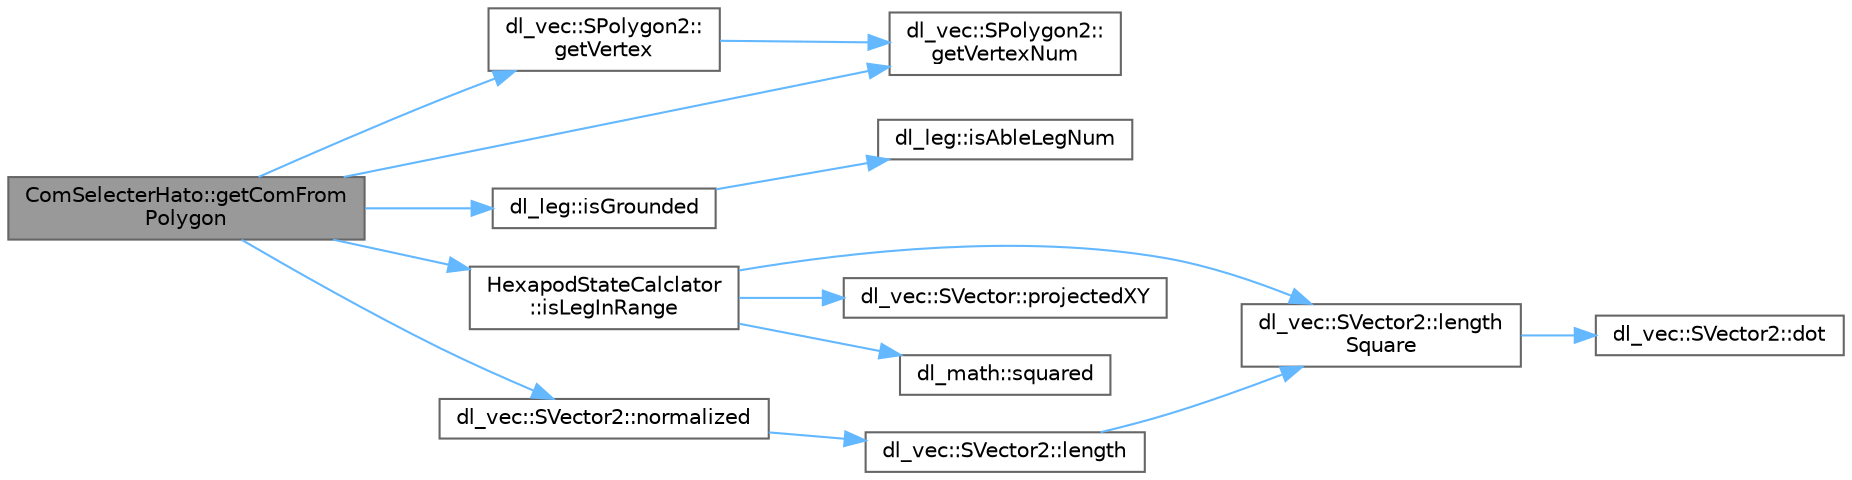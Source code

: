 digraph "ComSelecterHato::getComFromPolygon"
{
 // LATEX_PDF_SIZE
  bgcolor="transparent";
  edge [fontname=Helvetica,fontsize=10,labelfontname=Helvetica,labelfontsize=10];
  node [fontname=Helvetica,fontsize=10,shape=box,height=0.2,width=0.4];
  rankdir="LR";
  Node1 [id="Node000001",label="ComSelecterHato::getComFrom\lPolygon",height=0.2,width=0.4,color="gray40", fillcolor="grey60", style="filled", fontcolor="black",tooltip="重心を求める"];
  Node1 -> Node2 [id="edge1_Node000001_Node000002",color="steelblue1",style="solid",tooltip=" "];
  Node2 [id="Node000002",label="dl_vec::SPolygon2::\lgetVertex",height=0.2,width=0.4,color="grey40", fillcolor="white", style="filled",URL="$structdl__vec_1_1_s_polygon2.html#a0a42d131245cae925ca34723233090c9",tooltip="頂点の座標を返す関数"];
  Node2 -> Node3 [id="edge2_Node000002_Node000003",color="steelblue1",style="solid",tooltip=" "];
  Node3 [id="Node000003",label="dl_vec::SPolygon2::\lgetVertexNum",height=0.2,width=0.4,color="grey40", fillcolor="white", style="filled",URL="$structdl__vec_1_1_s_polygon2.html#a8e2e67f29a3f1aaa0570ee717202d170",tooltip="多角形の頂点数を返す関数"];
  Node1 -> Node3 [id="edge3_Node000001_Node000003",color="steelblue1",style="solid",tooltip=" "];
  Node1 -> Node4 [id="edge4_Node000001_Node000004",color="steelblue1",style="solid",tooltip=" "];
  Node4 [id="Node000004",label="dl_leg::isGrounded",height=0.2,width=0.4,color="grey40", fillcolor="white", style="filled",URL="$namespacedl__leg.html#ad9c7dd2eccb0f1660b81a56b17b889c3",tooltip="脚番号_leg_num 0 〜 5 に応じて，その脚が接地しているかを調べる． 脚は右前脚を0番として，時計回りに0,1,2,3,4,5となる．左前足が5番．"];
  Node4 -> Node5 [id="edge5_Node000004_Node000005",color="steelblue1",style="solid",tooltip=" "];
  Node5 [id="Node000005",label="dl_leg::isAbleLegNum",height=0.2,width=0.4,color="grey40", fillcolor="white", style="filled",URL="$namespacedl__leg.html#ab2ec160a0610763bdbc702363c0c6267",tooltip="脚を表す番号は，右前脚を 0 として， 0 〜 5 の範囲．その範囲外ならばfalseを返す．"];
  Node1 -> Node6 [id="edge6_Node000001_Node000006",color="steelblue1",style="solid",tooltip=" "];
  Node6 [id="Node000006",label="HexapodStateCalclator\l::isLegInRange",height=0.2,width=0.4,color="grey40", fillcolor="white", style="filled",URL="$class_hexapod_state_calclator.html#a44b81247eee6784742703a394716739d",tooltip="脚が可動範囲内かチェックする．速度重視のため，ざっくりとした計算を行う．"];
  Node6 -> Node7 [id="edge7_Node000006_Node000007",color="steelblue1",style="solid",tooltip=" "];
  Node7 [id="Node000007",label="dl_vec::SVector2::length\lSquare",height=0.2,width=0.4,color="grey40", fillcolor="white", style="filled",URL="$structdl__vec_1_1_s_vector2.html#a0ae9aed0d5f24a33178262e127c628e8",tooltip="このベクトルの長さの2乗を返す"];
  Node7 -> Node8 [id="edge8_Node000007_Node000008",color="steelblue1",style="solid",tooltip=" "];
  Node8 [id="Node000008",label="dl_vec::SVector2::dot",height=0.2,width=0.4,color="grey40", fillcolor="white", style="filled",URL="$structdl__vec_1_1_s_vector2.html#ae3429e7a27efd0c1ad05f1a23f25d749",tooltip="このベクトルとotherの内積を返す"];
  Node6 -> Node9 [id="edge9_Node000006_Node000009",color="steelblue1",style="solid",tooltip=" "];
  Node9 [id="Node000009",label="dl_vec::SVector::projectedXY",height=0.2,width=0.4,color="grey40", fillcolor="white", style="filled",URL="$structdl__vec_1_1_s_vector.html#ab51d1e8d247fffbd26c1127be0976e43",tooltip="XY平面に射影したベクトルを返す．"];
  Node6 -> Node10 [id="edge10_Node000006_Node000010",color="steelblue1",style="solid",tooltip=" "];
  Node10 [id="Node000010",label="dl_math::squared",height=0.2,width=0.4,color="grey40", fillcolor="white", style="filled",URL="$namespacedl__math.html#a760dc9f3f17fe8b38291f79da372095b",tooltip="2乗した値を返す関数．"];
  Node1 -> Node11 [id="edge11_Node000001_Node000011",color="steelblue1",style="solid",tooltip=" "];
  Node11 [id="Node000011",label="dl_vec::SVector2::normalized",height=0.2,width=0.4,color="grey40", fillcolor="white", style="filled",URL="$structdl__vec_1_1_s_vector2.html#af7c76f35399bde9f63c1dfc19b6da657",tooltip="このベクトルを正規化したベクトルを返す"];
  Node11 -> Node12 [id="edge12_Node000011_Node000012",color="steelblue1",style="solid",tooltip=" "];
  Node12 [id="Node000012",label="dl_vec::SVector2::length",height=0.2,width=0.4,color="grey40", fillcolor="white", style="filled",URL="$structdl__vec_1_1_s_vector2.html#ab72c9ccc774276e2c24dee7a7174a867",tooltip="このベクトルの長さを返す"];
  Node12 -> Node7 [id="edge13_Node000012_Node000007",color="steelblue1",style="solid",tooltip=" "];
}
